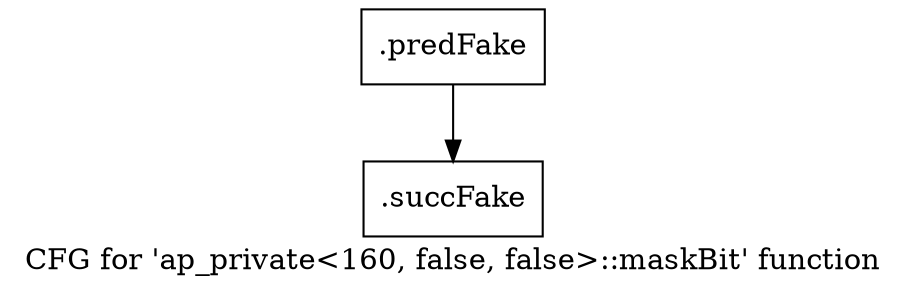 digraph "CFG for 'ap_private\<160, false, false\>::maskBit' function" {
	label="CFG for 'ap_private\<160, false, false\>::maskBit' function";

	Node0x5d1e8d0 [shape=record,filename="",linenumber="",label="{.predFake}"];
	Node0x5d1e8d0 -> Node0x616aea0[ callList="" memoryops="" filename="/mnt/xilinx/Vitis_HLS/2021.2/include/etc/ap_private.h" execusionnum="0"];
	Node0x616aea0 [shape=record,filename="/mnt/xilinx/Vitis_HLS/2021.2/include/etc/ap_private.h",linenumber="3521",label="{.succFake}"];
}
